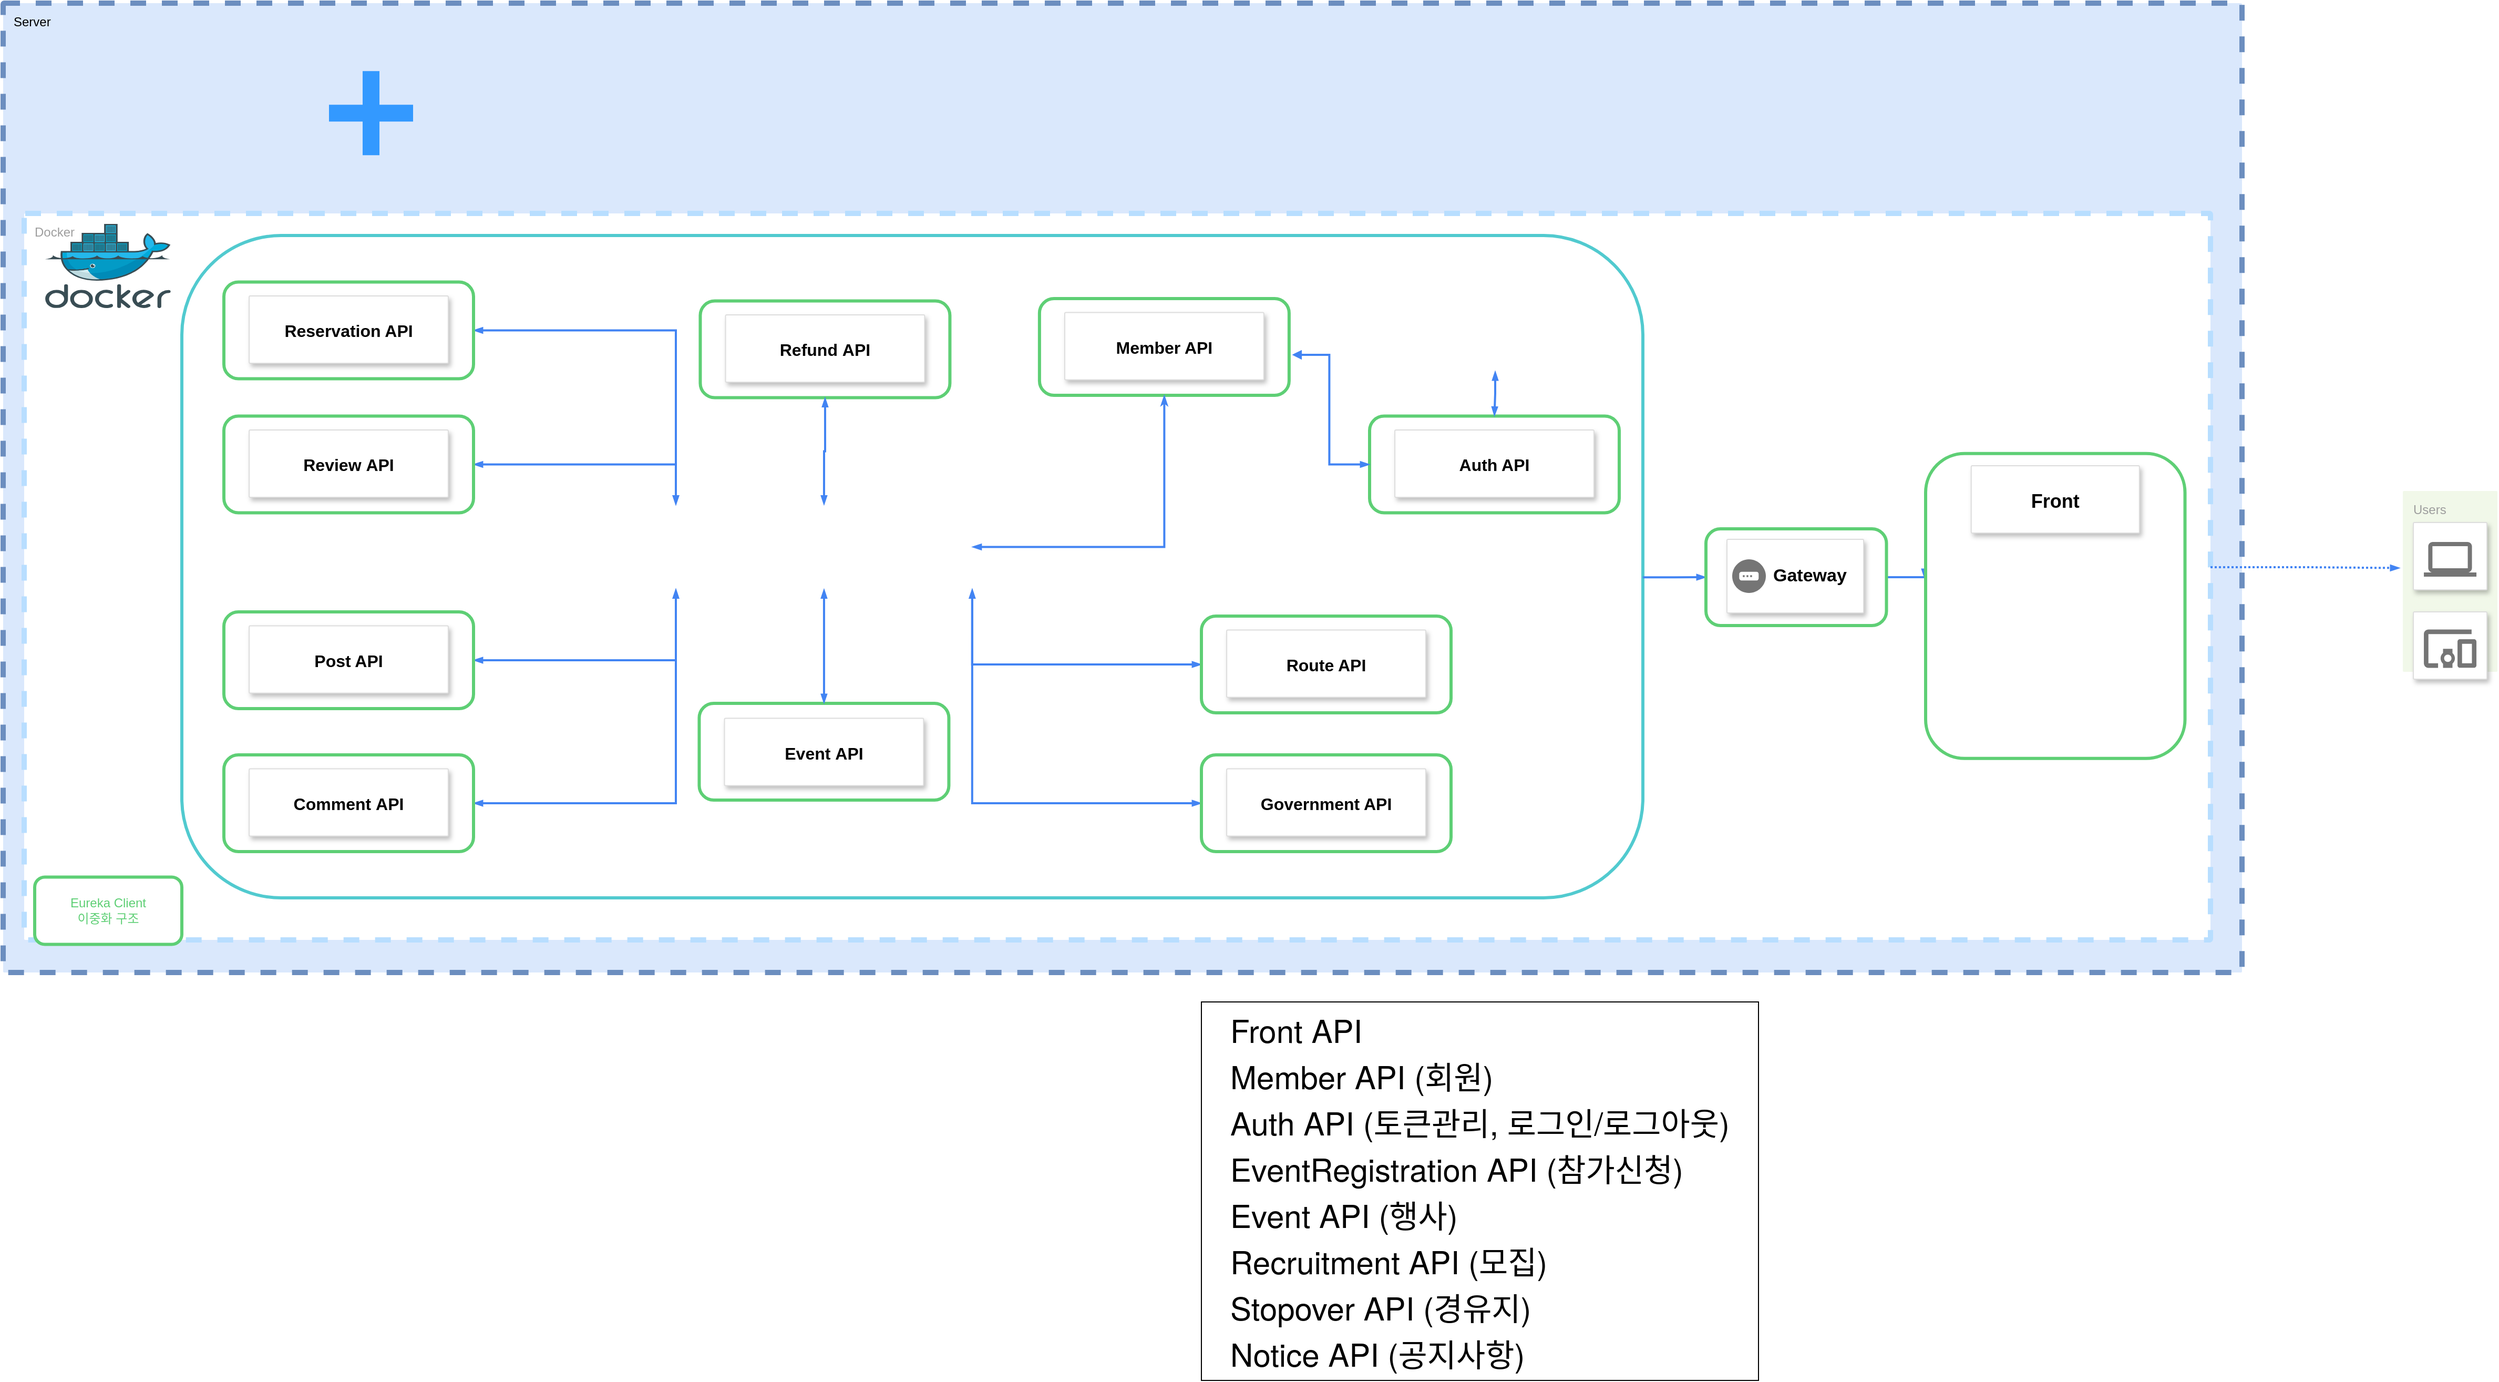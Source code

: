 <mxfile version="28.0.9">
  <diagram id="nVM_BpQTg8m4svtKiqBn" name="페이지-1">
    <mxGraphModel dx="1871" dy="1086" grid="1" gridSize="10" guides="1" tooltips="1" connect="1" arrows="1" fold="1" page="1" pageScale="1" pageWidth="827" pageHeight="1169" math="0" shadow="0">
      <root>
        <mxCell id="0" />
        <mxCell id="1" parent="0" />
        <mxCell id="FzRYmF3HzqH8AZuYZzv0-2" value="Server&lt;br&gt;&lt;div&gt;&lt;br&gt;&lt;/div&gt;" style="sketch=0;points=[[0,0,0],[0.25,0,0],[0.5,0,0],[0.75,0,0],[1,0,0],[1,0.25,0],[1,0.5,0],[1,0.75,0],[1,1,0],[0.75,1,0],[0.5,1,0],[0.25,1,0],[0,1,0],[0,0.75,0],[0,0.5,0],[0,0.25,0]];rounded=1;absoluteArcSize=1;arcSize=2;html=1;strokeColor=#6c8ebf;shadow=0;dashed=1;fontSize=12;align=left;verticalAlign=top;spacing=10;spacingTop=-4;whiteSpace=wrap;fillColor=#dae8fc;strokeWidth=5;" parent="1" vertex="1">
          <mxGeometry x="550" y="340" width="2130" height="922" as="geometry" />
        </mxCell>
        <mxCell id="FzRYmF3HzqH8AZuYZzv0-3" value="Docker&lt;div&gt;&lt;br&gt;&lt;/div&gt;" style="sketch=0;points=[[0,0,0],[0.25,0,0],[0.5,0,0],[0.75,0,0],[1,0,0],[1,0.25,0],[1,0.5,0],[1,0.75,0],[1,1,0],[0.75,1,0],[0.5,1,0],[0.25,1,0],[0,1,0],[0,0.75,0],[0,0.5,0],[0,0.25,0]];rounded=1;absoluteArcSize=1;arcSize=2;html=1;strokeColor=light-dark(#B8DEFF,#EDEDED);gradientColor=none;shadow=0;dashed=1;fontSize=12;fontColor=#9E9E9E;align=left;verticalAlign=top;spacing=10;spacingTop=-4;whiteSpace=wrap;fillColor=default;strokeWidth=5;" parent="1" vertex="1">
          <mxGeometry x="570" y="540" width="2080" height="691" as="geometry" />
        </mxCell>
        <mxCell id="FzRYmF3HzqH8AZuYZzv0-5" style="edgeStyle=orthogonalEdgeStyle;shape=connector;rounded=0;orthogonalLoop=1;jettySize=auto;html=1;dashed=0;strokeColor=#4284F3;strokeWidth=2;align=center;verticalAlign=middle;fontFamily=Helvetica;fontSize=12;fontColor=default;labelBackgroundColor=default;startSize=4;endArrow=blockThin;endFill=1;endSize=4;exitX=1;exitY=0.5;exitDx=0;exitDy=0;" parent="1" source="FzRYmF3HzqH8AZuYZzv0-162" edge="1">
          <mxGeometry relative="1" as="geometry">
            <mxPoint x="2378" y="887" as="targetPoint" />
            <mxPoint x="2315" y="887.043" as="sourcePoint" />
          </mxGeometry>
        </mxCell>
        <mxCell id="FzRYmF3HzqH8AZuYZzv0-9" value="" style="image;sketch=0;aspect=fixed;html=1;points=[];align=center;fontSize=12;image=img/lib/mscae/Docker.svg;" parent="1" vertex="1">
          <mxGeometry x="590" y="550" width="119.4" height="80" as="geometry" />
        </mxCell>
        <mxCell id="FzRYmF3HzqH8AZuYZzv0-17" value="" style="group" parent="1" vertex="1" connectable="0">
          <mxGeometry x="1535.94" y="621" width="574.06" height="570" as="geometry" />
        </mxCell>
        <mxCell id="FzRYmF3HzqH8AZuYZzv0-18" value="" style="group" parent="FzRYmF3HzqH8AZuYZzv0-17" connectable="0" vertex="1">
          <mxGeometry width="574.06" height="570" as="geometry" />
        </mxCell>
        <mxCell id="FzRYmF3HzqH8AZuYZzv0-19" value="" style="rounded=1;whiteSpace=wrap;html=1;strokeColor=#5ECF75;strokeWidth=3;fontColor=#5ECF75;" parent="FzRYmF3HzqH8AZuYZzv0-18" vertex="1">
          <mxGeometry width="237.5" height="92" as="geometry" />
        </mxCell>
        <mxCell id="FzRYmF3HzqH8AZuYZzv0-20" value="Member API" style="strokeColor=#dddddd;shadow=1;strokeWidth=1;rounded=1;absoluteArcSize=1;arcSize=2;fontSize=16;fontStyle=1" parent="FzRYmF3HzqH8AZuYZzv0-18" vertex="1">
          <mxGeometry x="24.06" y="13.25" width="189.38" height="64" as="geometry" />
        </mxCell>
        <mxCell id="FzRYmF3HzqH8AZuYZzv0-146" value="" style="rounded=1;whiteSpace=wrap;html=1;strokeColor=#51CACF;strokeWidth=3;fontColor=#5ECF75;fillColor=none;" parent="FzRYmF3HzqH8AZuYZzv0-18" vertex="1">
          <mxGeometry x="-815.94" y="-60" width="1390" height="630" as="geometry" />
        </mxCell>
        <mxCell id="FzRYmF3HzqH8AZuYZzv0-37" value="" style="group" parent="1" vertex="1" connectable="0">
          <mxGeometry x="2833.03" y="804" width="90" height="172" as="geometry" />
        </mxCell>
        <mxCell id="FzRYmF3HzqH8AZuYZzv0-38" value="Users" style="rounded=1;absoluteArcSize=1;arcSize=2;html=1;strokeColor=none;gradientColor=none;shadow=0;dashed=0;strokeColor=none;fontSize=12;fontColor=#9E9E9E;align=left;verticalAlign=top;spacing=10;spacingTop=-4;fillColor=#F1F8E9;" parent="FzRYmF3HzqH8AZuYZzv0-37" vertex="1">
          <mxGeometry width="90" height="172" as="geometry" />
        </mxCell>
        <mxCell id="FzRYmF3HzqH8AZuYZzv0-39" value="" style="strokeColor=#dddddd;fillColor=#ffffff;shadow=1;strokeWidth=1;rounded=1;absoluteArcSize=1;arcSize=2;labelPosition=center;verticalLabelPosition=middle;align=center;verticalAlign=bottom;spacingLeft=0;fontColor=#999999;fontSize=12;whiteSpace=wrap;spacingBottom=2;html=1;" parent="FzRYmF3HzqH8AZuYZzv0-37" vertex="1">
          <mxGeometry x="10" y="30" width="70" height="64" as="geometry" />
        </mxCell>
        <mxCell id="FzRYmF3HzqH8AZuYZzv0-40" value="" style="dashed=0;connectable=0;html=1;fillColor=#757575;strokeColor=none;shape=mxgraph.gcp2.laptop;part=1;" parent="FzRYmF3HzqH8AZuYZzv0-39" vertex="1">
          <mxGeometry x="0.5" width="50" height="33" relative="1" as="geometry">
            <mxPoint x="-25" y="18.5" as="offset" />
          </mxGeometry>
        </mxCell>
        <mxCell id="FzRYmF3HzqH8AZuYZzv0-41" value="" style="strokeColor=#dddddd;fillColor=#ffffff;shadow=1;strokeWidth=1;rounded=1;absoluteArcSize=1;arcSize=2;labelPosition=center;verticalLabelPosition=middle;align=center;verticalAlign=bottom;spacingLeft=0;fontColor=#999999;fontSize=12;whiteSpace=wrap;spacingBottom=2;html=1;" parent="FzRYmF3HzqH8AZuYZzv0-37" vertex="1">
          <mxGeometry x="10" y="115" width="70" height="64" as="geometry" />
        </mxCell>
        <mxCell id="FzRYmF3HzqH8AZuYZzv0-42" value="" style="dashed=0;connectable=0;html=1;fillColor=#757575;strokeColor=none;shape=mxgraph.gcp2.mobile_devices;part=1;" parent="FzRYmF3HzqH8AZuYZzv0-41" vertex="1">
          <mxGeometry x="0.5" width="50" height="36.5" relative="1" as="geometry">
            <mxPoint x="-25" y="16.75" as="offset" />
          </mxGeometry>
        </mxCell>
        <mxCell id="FzRYmF3HzqH8AZuYZzv0-44" style="edgeStyle=orthogonalEdgeStyle;shape=connector;rounded=0;orthogonalLoop=1;jettySize=auto;html=1;entryX=-0.034;entryY=0.426;entryDx=0;entryDy=0;entryPerimeter=0;dashed=1;strokeColor=#4284F3;strokeWidth=2;align=center;verticalAlign=middle;fontFamily=Helvetica;fontSize=12;fontColor=default;labelBackgroundColor=default;startSize=4;endArrow=blockThin;endFill=1;endSize=4;dashPattern=1 1;exitX=1;exitY=0.487;exitDx=0;exitDy=0;exitPerimeter=0;" parent="1" source="FzRYmF3HzqH8AZuYZzv0-3" target="FzRYmF3HzqH8AZuYZzv0-38" edge="1">
          <mxGeometry relative="1" as="geometry">
            <mxPoint x="2522" y="885" as="sourcePoint" />
          </mxGeometry>
        </mxCell>
        <mxCell id="FzRYmF3HzqH8AZuYZzv0-58" value="" style="group" parent="1" vertex="1" connectable="0">
          <mxGeometry x="580" y="1171.25" width="2320" height="478.75" as="geometry" />
        </mxCell>
        <mxCell id="FzRYmF3HzqH8AZuYZzv0-59" value="Eureka Client&lt;div&gt;이중화 구조&lt;/div&gt;" style="rounded=1;whiteSpace=wrap;html=1;strokeColor=#5ECF75;strokeWidth=3;fontColor=#5ECF75;" parent="FzRYmF3HzqH8AZuYZzv0-58" vertex="1">
          <mxGeometry width="140" height="64" as="geometry" />
        </mxCell>
        <mxCell id="4CRkzXi-lU_g7i5bI1W7-1" value="&lt;p style=&quot;margin: 0px; font-variant-numeric: normal; font-variant-east-asian: normal; font-variant-alternates: normal; font-size-adjust: none; font-kerning: auto; font-optical-sizing: auto; font-feature-settings: normal; font-variation-settings: normal; font-variant-position: normal; font-variant-emoji: normal; font-stretch: normal; line-height: normal; font-family: &amp;quot;Helvetica Neue&amp;quot;; text-align: start;&quot; class=&quot;p1&quot;&gt;&lt;font style=&quot;font-size: 30px;&quot;&gt;Front API&lt;/font&gt;&lt;/p&gt;&lt;p style=&quot;margin: 0px; font-variant-numeric: normal; font-variant-east-asian: normal; font-variant-alternates: normal; font-size-adjust: none; font-kerning: auto; font-optical-sizing: auto; font-feature-settings: normal; font-variation-settings: normal; font-variant-position: normal; font-variant-emoji: normal; font-stretch: normal; line-height: normal; font-family: &amp;quot;Helvetica Neue&amp;quot;; text-align: start;&quot; class=&quot;p2&quot;&gt;&lt;font style=&quot;font-size: 30px;&quot;&gt;Member API (회원)&lt;/font&gt;&lt;/p&gt;&lt;p style=&quot;margin: 0px; font-variant-numeric: normal; font-variant-east-asian: normal; font-variant-alternates: normal; font-size-adjust: none; font-kerning: auto; font-optical-sizing: auto; font-feature-settings: normal; font-variation-settings: normal; font-variant-position: normal; font-variant-emoji: normal; font-stretch: normal; line-height: normal; font-family: &amp;quot;Helvetica Neue&amp;quot;; text-align: start;&quot; class=&quot;p2&quot;&gt;&lt;font style=&quot;font-size: 30px;&quot;&gt;Auth API (토큰관리, 로그인/로그아웃)&lt;/font&gt;&lt;/p&gt;&lt;p style=&quot;margin: 0px; font-variant-numeric: normal; font-variant-east-asian: normal; font-variant-alternates: normal; font-size-adjust: none; font-kerning: auto; font-optical-sizing: auto; font-feature-settings: normal; font-variation-settings: normal; font-variant-position: normal; font-variant-emoji: normal; font-stretch: normal; line-height: normal; font-family: &amp;quot;Helvetica Neue&amp;quot;; text-align: start;&quot; class=&quot;p2&quot;&gt;&lt;font style=&quot;font-size: 30px;&quot;&gt;EventRegistration API (참가신청)&lt;/font&gt;&lt;/p&gt;&lt;p style=&quot;margin: 0px; font-variant-numeric: normal; font-variant-east-asian: normal; font-variant-alternates: normal; font-size-adjust: none; font-kerning: auto; font-optical-sizing: auto; font-feature-settings: normal; font-variation-settings: normal; font-variant-position: normal; font-variant-emoji: normal; font-stretch: normal; line-height: normal; font-family: &amp;quot;Helvetica Neue&amp;quot;; text-align: start;&quot; class=&quot;p2&quot;&gt;&lt;font style=&quot;font-size: 30px;&quot;&gt;Event API (행사)&lt;/font&gt;&lt;/p&gt;&lt;p style=&quot;margin: 0px; font-variant-numeric: normal; font-variant-east-asian: normal; font-variant-alternates: normal; font-size-adjust: none; font-kerning: auto; font-optical-sizing: auto; font-feature-settings: normal; font-variation-settings: normal; font-variant-position: normal; font-variant-emoji: normal; font-stretch: normal; line-height: normal; font-family: &amp;quot;Helvetica Neue&amp;quot;; text-align: start;&quot; class=&quot;p2&quot;&gt;&lt;font style=&quot;font-size: 30px;&quot;&gt;Recruitment API (모집)&lt;/font&gt;&lt;/p&gt;&lt;p style=&quot;margin: 0px; font-variant-numeric: normal; font-variant-east-asian: normal; font-variant-alternates: normal; font-size-adjust: none; font-kerning: auto; font-optical-sizing: auto; font-feature-settings: normal; font-variation-settings: normal; font-variant-position: normal; font-variant-emoji: normal; font-stretch: normal; line-height: normal; font-family: &amp;quot;Helvetica Neue&amp;quot;; text-align: start;&quot; class=&quot;p2&quot;&gt;&lt;font style=&quot;font-size: 30px;&quot;&gt;Stopover API (경유지)&lt;/font&gt;&lt;/p&gt;&lt;p style=&quot;margin: 0px; font-variant-numeric: normal; font-variant-east-asian: normal; font-variant-alternates: normal; font-size-adjust: none; font-kerning: auto; font-optical-sizing: auto; font-feature-settings: normal; font-variation-settings: normal; font-variant-position: normal; font-variant-emoji: normal; font-stretch: normal; line-height: normal; font-family: &amp;quot;Helvetica Neue&amp;quot;; text-align: start;&quot; class=&quot;p2&quot;&gt;&lt;font style=&quot;font-size: 30px;&quot;&gt;Notice API (공지사항)&lt;/font&gt;&lt;/p&gt;" style="rounded=0;whiteSpace=wrap;html=1;" vertex="1" parent="FzRYmF3HzqH8AZuYZzv0-58">
          <mxGeometry x="1110" y="118.75" width="530" height="360" as="geometry" />
        </mxCell>
        <mxCell id="FzRYmF3HzqH8AZuYZzv0-63" value="" style="rounded=1;whiteSpace=wrap;html=1;strokeColor=#5ECF75;strokeWidth=3;fontColor=#5ECF75;rotation=90;" parent="1" vertex="1">
          <mxGeometry x="2357.35" y="790.02" width="290.06" height="246.75" as="geometry" />
        </mxCell>
        <mxCell id="FzRYmF3HzqH8AZuYZzv0-137" style="edgeStyle=orthogonalEdgeStyle;shape=connector;rounded=0;orthogonalLoop=1;jettySize=auto;html=1;exitX=1;exitY=1;exitDx=0;exitDy=0;entryX=0;entryY=0.5;entryDx=0;entryDy=0;dashed=0;strokeColor=#4284F3;strokeWidth=2;align=center;verticalAlign=middle;fontFamily=Helvetica;fontSize=12;fontColor=default;labelBackgroundColor=default;startSize=4;endArrow=blockThin;endFill=1;endSize=4;startArrow=blockThin;startFill=1;" parent="1" source="FzRYmF3HzqH8AZuYZzv0-87" target="FzRYmF3HzqH8AZuYZzv0-100" edge="1">
          <mxGeometry relative="1" as="geometry" />
        </mxCell>
        <mxCell id="FzRYmF3HzqH8AZuYZzv0-138" style="edgeStyle=orthogonalEdgeStyle;shape=connector;rounded=0;orthogonalLoop=1;jettySize=auto;html=1;entryX=0;entryY=0.5;entryDx=0;entryDy=0;dashed=0;strokeColor=#4284F3;strokeWidth=2;align=center;verticalAlign=middle;fontFamily=Helvetica;fontSize=12;fontColor=default;labelBackgroundColor=default;startSize=4;endArrow=blockThin;endFill=1;endSize=4;exitX=1;exitY=1;exitDx=0;exitDy=0;startArrow=blockThin;startFill=1;" parent="1" source="FzRYmF3HzqH8AZuYZzv0-87" target="FzRYmF3HzqH8AZuYZzv0-96" edge="1">
          <mxGeometry relative="1" as="geometry" />
        </mxCell>
        <mxCell id="FzRYmF3HzqH8AZuYZzv0-139" style="edgeStyle=orthogonalEdgeStyle;shape=connector;rounded=0;orthogonalLoop=1;jettySize=auto;html=1;exitX=0;exitY=1;exitDx=0;exitDy=0;entryX=1;entryY=0.5;entryDx=0;entryDy=0;dashed=0;strokeColor=#4284F3;strokeWidth=2;align=center;verticalAlign=middle;fontFamily=Helvetica;fontSize=12;fontColor=default;labelBackgroundColor=default;startSize=4;endArrow=blockThin;endFill=1;endSize=4;startArrow=blockThin;startFill=1;" parent="1" source="FzRYmF3HzqH8AZuYZzv0-87" target="FzRYmF3HzqH8AZuYZzv0-116" edge="1">
          <mxGeometry relative="1" as="geometry" />
        </mxCell>
        <mxCell id="FzRYmF3HzqH8AZuYZzv0-140" style="edgeStyle=orthogonalEdgeStyle;shape=connector;rounded=0;orthogonalLoop=1;jettySize=auto;html=1;exitX=0;exitY=1;exitDx=0;exitDy=0;entryX=1;entryY=0.5;entryDx=0;entryDy=0;dashed=0;strokeColor=#4284F3;strokeWidth=2;align=center;verticalAlign=middle;fontFamily=Helvetica;fontSize=12;fontColor=default;labelBackgroundColor=default;startSize=4;endArrow=blockThin;endFill=1;endSize=4;startArrow=blockThin;startFill=1;" parent="1" source="FzRYmF3HzqH8AZuYZzv0-87" target="FzRYmF3HzqH8AZuYZzv0-120" edge="1">
          <mxGeometry relative="1" as="geometry" />
        </mxCell>
        <mxCell id="FzRYmF3HzqH8AZuYZzv0-142" style="edgeStyle=orthogonalEdgeStyle;shape=connector;rounded=0;orthogonalLoop=1;jettySize=auto;html=1;exitX=0;exitY=0;exitDx=0;exitDy=0;entryX=1;entryY=0.5;entryDx=0;entryDy=0;dashed=0;strokeColor=#4284F3;strokeWidth=2;align=center;verticalAlign=middle;fontFamily=Helvetica;fontSize=12;fontColor=default;labelBackgroundColor=default;startSize=4;endArrow=blockThin;endFill=1;endSize=4;startArrow=blockThin;startFill=1;" parent="1" source="FzRYmF3HzqH8AZuYZzv0-87" target="FzRYmF3HzqH8AZuYZzv0-108" edge="1">
          <mxGeometry relative="1" as="geometry" />
        </mxCell>
        <mxCell id="FzRYmF3HzqH8AZuYZzv0-143" style="edgeStyle=orthogonalEdgeStyle;shape=connector;rounded=0;orthogonalLoop=1;jettySize=auto;html=1;exitX=0;exitY=0;exitDx=0;exitDy=0;entryX=1;entryY=0.5;entryDx=0;entryDy=0;dashed=0;strokeColor=#4284F3;strokeWidth=2;align=center;verticalAlign=middle;fontFamily=Helvetica;fontSize=12;fontColor=default;labelBackgroundColor=default;startSize=4;endArrow=blockThin;endFill=1;endSize=4;startArrow=blockThin;startFill=1;" parent="1" source="FzRYmF3HzqH8AZuYZzv0-87" target="FzRYmF3HzqH8AZuYZzv0-104" edge="1">
          <mxGeometry relative="1" as="geometry" />
        </mxCell>
        <mxCell id="FzRYmF3HzqH8AZuYZzv0-87" value="" style="shape=image;verticalLabelPosition=bottom;labelBackgroundColor=default;verticalAlign=top;aspect=fixed;imageAspect=0;image=https://upload.wikimedia.org/wikipedia/commons/thumb/c/ca/MariaDB_colour_logo.svg/800px-MariaDB_colour_logo.svg.png;" parent="1" vertex="1">
          <mxGeometry x="1190" y="817.25" width="281.94" height="80" as="geometry" />
        </mxCell>
        <mxCell id="FzRYmF3HzqH8AZuYZzv0-88" value="" style="group" parent="1" vertex="1" connectable="0">
          <mxGeometry x="1212.22" y="1007" width="237.5" height="92" as="geometry" />
        </mxCell>
        <mxCell id="FzRYmF3HzqH8AZuYZzv0-89" value="" style="group" parent="FzRYmF3HzqH8AZuYZzv0-88" connectable="0" vertex="1">
          <mxGeometry width="237.5" height="92" as="geometry" />
        </mxCell>
        <mxCell id="FzRYmF3HzqH8AZuYZzv0-90" value="" style="rounded=1;whiteSpace=wrap;html=1;strokeColor=#5ECF75;strokeWidth=3;fontColor=#5ECF75;" parent="FzRYmF3HzqH8AZuYZzv0-89" vertex="1">
          <mxGeometry y="-1" width="237.5" height="92" as="geometry" />
        </mxCell>
        <mxCell id="FzRYmF3HzqH8AZuYZzv0-91" value="Event API" style="strokeColor=#dddddd;shadow=1;strokeWidth=1;rounded=1;absoluteArcSize=1;arcSize=2;fontSize=16;fontStyle=1" parent="FzRYmF3HzqH8AZuYZzv0-89" vertex="1">
          <mxGeometry x="24.06" y="13.25" width="189.38" height="64" as="geometry" />
        </mxCell>
        <mxCell id="FzRYmF3HzqH8AZuYZzv0-102" value="" style="group" parent="1" vertex="1" connectable="0">
          <mxGeometry x="760" y="732.75" width="237.5" height="92" as="geometry" />
        </mxCell>
        <mxCell id="FzRYmF3HzqH8AZuYZzv0-103" value="" style="group" parent="FzRYmF3HzqH8AZuYZzv0-102" connectable="0" vertex="1">
          <mxGeometry width="237.5" height="92" as="geometry" />
        </mxCell>
        <mxCell id="FzRYmF3HzqH8AZuYZzv0-104" value="" style="rounded=1;whiteSpace=wrap;html=1;strokeColor=#5ECF75;strokeWidth=3;fontColor=#5ECF75;" parent="FzRYmF3HzqH8AZuYZzv0-103" vertex="1">
          <mxGeometry width="237.5" height="92" as="geometry" />
        </mxCell>
        <mxCell id="FzRYmF3HzqH8AZuYZzv0-105" value="Review API" style="strokeColor=#dddddd;shadow=1;strokeWidth=1;rounded=1;absoluteArcSize=1;arcSize=2;fontSize=16;fontStyle=1" parent="FzRYmF3HzqH8AZuYZzv0-103" vertex="1">
          <mxGeometry x="24.06" y="13.25" width="189.38" height="64" as="geometry" />
        </mxCell>
        <mxCell id="FzRYmF3HzqH8AZuYZzv0-106" value="" style="group" parent="1" vertex="1" connectable="0">
          <mxGeometry x="760" y="605.25" width="1370" height="580" as="geometry" />
        </mxCell>
        <mxCell id="FzRYmF3HzqH8AZuYZzv0-107" value="" style="group" parent="FzRYmF3HzqH8AZuYZzv0-106" connectable="0" vertex="1">
          <mxGeometry width="1370" height="580" as="geometry" />
        </mxCell>
        <mxCell id="FzRYmF3HzqH8AZuYZzv0-108" value="" style="rounded=1;whiteSpace=wrap;html=1;strokeColor=#5ECF75;strokeWidth=3;fontColor=#5ECF75;" parent="FzRYmF3HzqH8AZuYZzv0-107" vertex="1">
          <mxGeometry width="237.5" height="92" as="geometry" />
        </mxCell>
        <mxCell id="FzRYmF3HzqH8AZuYZzv0-109" value="Reservation API" style="strokeColor=#dddddd;shadow=1;strokeWidth=1;rounded=1;absoluteArcSize=1;arcSize=2;fontSize=16;fontStyle=1" parent="FzRYmF3HzqH8AZuYZzv0-107" vertex="1">
          <mxGeometry x="24.06" y="13.25" width="189.38" height="64" as="geometry" />
        </mxCell>
        <mxCell id="FzRYmF3HzqH8AZuYZzv0-110" value="" style="group" parent="1" vertex="1" connectable="0">
          <mxGeometry x="1213.22" y="623.25" width="237.5" height="92" as="geometry" />
        </mxCell>
        <mxCell id="FzRYmF3HzqH8AZuYZzv0-111" value="" style="group" parent="FzRYmF3HzqH8AZuYZzv0-110" connectable="0" vertex="1">
          <mxGeometry width="237.5" height="92" as="geometry" />
        </mxCell>
        <mxCell id="FzRYmF3HzqH8AZuYZzv0-112" value="" style="rounded=1;whiteSpace=wrap;html=1;strokeColor=#5ECF75;strokeWidth=3;fontColor=#5ECF75;" parent="FzRYmF3HzqH8AZuYZzv0-111" vertex="1">
          <mxGeometry width="237.5" height="92" as="geometry" />
        </mxCell>
        <mxCell id="FzRYmF3HzqH8AZuYZzv0-113" value="Refund API" style="strokeColor=#dddddd;shadow=1;strokeWidth=1;rounded=1;absoluteArcSize=1;arcSize=2;fontSize=16;fontStyle=1" parent="FzRYmF3HzqH8AZuYZzv0-111" vertex="1">
          <mxGeometry x="24.06" y="13.25" width="189.38" height="64" as="geometry" />
        </mxCell>
        <mxCell id="FzRYmF3HzqH8AZuYZzv0-114" value="" style="group" parent="1" vertex="1" connectable="0">
          <mxGeometry x="760" y="919" width="237.5" height="92" as="geometry" />
        </mxCell>
        <mxCell id="FzRYmF3HzqH8AZuYZzv0-115" value="" style="group" parent="FzRYmF3HzqH8AZuYZzv0-114" connectable="0" vertex="1">
          <mxGeometry width="237.5" height="92" as="geometry" />
        </mxCell>
        <mxCell id="FzRYmF3HzqH8AZuYZzv0-116" value="" style="rounded=1;whiteSpace=wrap;html=1;strokeColor=#5ECF75;strokeWidth=3;fontColor=#5ECF75;" parent="FzRYmF3HzqH8AZuYZzv0-115" vertex="1">
          <mxGeometry width="237.5" height="92" as="geometry" />
        </mxCell>
        <mxCell id="FzRYmF3HzqH8AZuYZzv0-117" value="Post API" style="strokeColor=#dddddd;shadow=1;strokeWidth=1;rounded=1;absoluteArcSize=1;arcSize=2;fontSize=16;fontStyle=1" parent="FzRYmF3HzqH8AZuYZzv0-115" vertex="1">
          <mxGeometry x="24.06" y="13.25" width="189.38" height="64" as="geometry" />
        </mxCell>
        <mxCell id="FzRYmF3HzqH8AZuYZzv0-123" value="" style="group" parent="1" vertex="1" connectable="0">
          <mxGeometry x="1850" y="732.75" width="860" height="327.25" as="geometry" />
        </mxCell>
        <mxCell id="FzRYmF3HzqH8AZuYZzv0-124" value="" style="group" parent="FzRYmF3HzqH8AZuYZzv0-123" connectable="0" vertex="1">
          <mxGeometry width="860" height="327.25" as="geometry" />
        </mxCell>
        <mxCell id="FzRYmF3HzqH8AZuYZzv0-125" value="" style="rounded=1;whiteSpace=wrap;html=1;strokeColor=#5ECF75;strokeWidth=3;fontColor=#5ECF75;" parent="FzRYmF3HzqH8AZuYZzv0-124" vertex="1">
          <mxGeometry width="237.5" height="92" as="geometry" />
        </mxCell>
        <mxCell id="FzRYmF3HzqH8AZuYZzv0-126" value="Auth API" style="strokeColor=#dddddd;shadow=1;strokeWidth=1;rounded=1;absoluteArcSize=1;arcSize=2;fontSize=16;fontStyle=1" parent="FzRYmF3HzqH8AZuYZzv0-124" vertex="1">
          <mxGeometry x="24.06" y="13.25" width="189.38" height="64" as="geometry" />
        </mxCell>
        <mxCell id="FzRYmF3HzqH8AZuYZzv0-153" value="" style="shape=image;verticalLabelPosition=bottom;labelBackgroundColor=default;verticalAlign=top;aspect=fixed;imageAspect=0;image=https://blog.kakaocdn.net/dn/ovNIJ/btqzv6TExs5/edFS4MQL6xCe6lxPpy006K/img.png;" parent="FzRYmF3HzqH8AZuYZzv0-124" vertex="1">
          <mxGeometry x="530" y="127.25" width="247.21" height="87.25" as="geometry" />
        </mxCell>
        <mxCell id="FzRYmF3HzqH8AZuYZzv0-154" value="" style="shape=image;verticalLabelPosition=bottom;labelBackgroundColor=default;verticalAlign=top;aspect=fixed;imageAspect=0;image=https://img.icons8.com/fluent/512/javascript.png;" parent="FzRYmF3HzqH8AZuYZzv0-124" vertex="1">
          <mxGeometry x="598" y="211.52" width="115.73" height="115.73" as="geometry" />
        </mxCell>
        <mxCell id="FzRYmF3HzqH8AZuYZzv0-6" value="" style="strokeColor=#dddddd;shadow=1;strokeWidth=1;rounded=1;absoluteArcSize=1;arcSize=2;" parent="FzRYmF3HzqH8AZuYZzv0-124" vertex="1">
          <mxGeometry x="340" y="117.25" width="130" height="70" as="geometry" />
        </mxCell>
        <mxCell id="FzRYmF3HzqH8AZuYZzv0-7" value="&lt;font style=&quot;font-size: 17px;&quot;&gt;&lt;b style=&quot;&quot;&gt;Gateway&lt;/b&gt;&lt;/font&gt;" style="sketch=0;dashed=0;connectable=0;html=1;fillColor=#757575;strokeColor=none;shape=mxgraph.gcp2.gateway;part=1;labelPosition=right;verticalLabelPosition=middle;align=left;verticalAlign=middle;spacingLeft=5;fontSize=12;" parent="FzRYmF3HzqH8AZuYZzv0-6" vertex="1">
          <mxGeometry y="0.5" width="32" height="32" relative="1" as="geometry">
            <mxPoint x="5" y="-16" as="offset" />
          </mxGeometry>
        </mxCell>
        <mxCell id="FzRYmF3HzqH8AZuYZzv0-133" style="edgeStyle=orthogonalEdgeStyle;shape=connector;rounded=0;orthogonalLoop=1;jettySize=auto;html=1;entryX=0.5;entryY=0;entryDx=0;entryDy=0;dashed=0;strokeColor=#4284F3;strokeWidth=2;align=center;verticalAlign=middle;fontFamily=Helvetica;fontSize=12;fontColor=default;labelBackgroundColor=default;startSize=4;endArrow=blockThin;endFill=1;endSize=4;startArrow=blockThin;startFill=1;" parent="1" source="FzRYmF3HzqH8AZuYZzv0-127" target="FzRYmF3HzqH8AZuYZzv0-125" edge="1">
          <mxGeometry relative="1" as="geometry" />
        </mxCell>
        <mxCell id="FzRYmF3HzqH8AZuYZzv0-127" value="" style="shape=image;verticalLabelPosition=bottom;labelBackgroundColor=default;verticalAlign=top;aspect=fixed;imageAspect=0;image=https://velog.velcdn.com/images/yuureru/post/90698ea7-be7c-45ab-a61c-acc75fdc1b5d/image.png;" parent="1" vertex="1">
          <mxGeometry x="1872" y="560" width="195" height="130" as="geometry" />
        </mxCell>
        <mxCell id="FzRYmF3HzqH8AZuYZzv0-94" value="" style="group" parent="1" vertex="1" connectable="0">
          <mxGeometry x="1690" y="1055" width="237.5" height="92" as="geometry" />
        </mxCell>
        <mxCell id="FzRYmF3HzqH8AZuYZzv0-95" value="" style="group" parent="FzRYmF3HzqH8AZuYZzv0-94" connectable="0" vertex="1">
          <mxGeometry width="237.5" height="92" as="geometry" />
        </mxCell>
        <mxCell id="FzRYmF3HzqH8AZuYZzv0-96" value="" style="rounded=1;whiteSpace=wrap;html=1;strokeColor=#5ECF75;strokeWidth=3;fontColor=#5ECF75;" parent="FzRYmF3HzqH8AZuYZzv0-95" vertex="1">
          <mxGeometry width="237.5" height="92" as="geometry" />
        </mxCell>
        <mxCell id="FzRYmF3HzqH8AZuYZzv0-97" value="Government API" style="strokeColor=#dddddd;shadow=1;strokeWidth=1;rounded=1;absoluteArcSize=1;arcSize=2;fontSize=16;fontStyle=1" parent="FzRYmF3HzqH8AZuYZzv0-95" vertex="1">
          <mxGeometry x="24.06" y="13.25" width="189.38" height="64" as="geometry" />
        </mxCell>
        <mxCell id="FzRYmF3HzqH8AZuYZzv0-99" value="" style="group" parent="1" connectable="0" vertex="1">
          <mxGeometry x="1690" y="923" width="237.5" height="92" as="geometry" />
        </mxCell>
        <mxCell id="FzRYmF3HzqH8AZuYZzv0-100" value="" style="rounded=1;whiteSpace=wrap;html=1;strokeColor=#5ECF75;strokeWidth=3;fontColor=#5ECF75;" parent="FzRYmF3HzqH8AZuYZzv0-99" vertex="1">
          <mxGeometry width="237.5" height="92" as="geometry" />
        </mxCell>
        <mxCell id="FzRYmF3HzqH8AZuYZzv0-101" value="Route API" style="strokeColor=#dddddd;shadow=1;strokeWidth=1;rounded=1;absoluteArcSize=1;arcSize=2;fontSize=16;fontStyle=1" parent="FzRYmF3HzqH8AZuYZzv0-99" vertex="1">
          <mxGeometry x="24.06" y="13.25" width="189.38" height="64" as="geometry" />
        </mxCell>
        <mxCell id="FzRYmF3HzqH8AZuYZzv0-134" style="edgeStyle=orthogonalEdgeStyle;shape=connector;rounded=0;orthogonalLoop=1;jettySize=auto;html=1;entryX=0;entryY=0.5;entryDx=0;entryDy=0;dashed=0;strokeColor=#4284F3;strokeWidth=2;align=center;verticalAlign=middle;fontFamily=Helvetica;fontSize=12;fontColor=default;labelBackgroundColor=default;startSize=4;endArrow=blockThin;endFill=1;endSize=4;exitX=1.012;exitY=0.581;exitDx=0;exitDy=0;exitPerimeter=0;startArrow=block;startFill=1;" parent="1" source="FzRYmF3HzqH8AZuYZzv0-19" target="FzRYmF3HzqH8AZuYZzv0-125" edge="1">
          <mxGeometry relative="1" as="geometry" />
        </mxCell>
        <mxCell id="FzRYmF3HzqH8AZuYZzv0-135" style="edgeStyle=orthogonalEdgeStyle;shape=connector;rounded=0;orthogonalLoop=1;jettySize=auto;html=1;entryX=1;entryY=0.5;entryDx=0;entryDy=0;dashed=0;strokeColor=#4284F3;strokeWidth=2;align=center;verticalAlign=middle;fontFamily=Helvetica;fontSize=12;fontColor=default;labelBackgroundColor=default;startSize=4;endArrow=blockThin;endFill=1;endSize=4;exitX=0.5;exitY=1;exitDx=0;exitDy=0;startArrow=classicThin;startFill=0;" parent="1" source="FzRYmF3HzqH8AZuYZzv0-19" target="FzRYmF3HzqH8AZuYZzv0-87" edge="1">
          <mxGeometry relative="1" as="geometry" />
        </mxCell>
        <mxCell id="FzRYmF3HzqH8AZuYZzv0-118" value="" style="group" parent="1" vertex="1" connectable="0">
          <mxGeometry x="760" y="1055" width="237.5" height="92" as="geometry" />
        </mxCell>
        <mxCell id="FzRYmF3HzqH8AZuYZzv0-119" value="" style="group" parent="FzRYmF3HzqH8AZuYZzv0-118" connectable="0" vertex="1">
          <mxGeometry width="237.5" height="92" as="geometry" />
        </mxCell>
        <mxCell id="FzRYmF3HzqH8AZuYZzv0-120" value="" style="rounded=1;whiteSpace=wrap;html=1;strokeColor=#5ECF75;strokeWidth=3;fontColor=#5ECF75;" parent="FzRYmF3HzqH8AZuYZzv0-119" vertex="1">
          <mxGeometry width="237.5" height="92" as="geometry" />
        </mxCell>
        <mxCell id="FzRYmF3HzqH8AZuYZzv0-121" value="Comment API" style="strokeColor=#dddddd;shadow=1;strokeWidth=1;rounded=1;absoluteArcSize=1;arcSize=2;fontSize=16;fontStyle=1" parent="FzRYmF3HzqH8AZuYZzv0-119" vertex="1">
          <mxGeometry x="24.06" y="13.25" width="189.38" height="64" as="geometry" />
        </mxCell>
        <mxCell id="FzRYmF3HzqH8AZuYZzv0-136" style="edgeStyle=orthogonalEdgeStyle;shape=connector;rounded=0;orthogonalLoop=1;jettySize=auto;html=1;exitX=0.5;exitY=1;exitDx=0;exitDy=0;dashed=0;strokeColor=#4284F3;strokeWidth=2;align=center;verticalAlign=middle;fontFamily=Helvetica;fontSize=12;fontColor=default;labelBackgroundColor=default;startSize=4;endArrow=blockThin;endFill=1;endSize=4;entryX=0.5;entryY=0;entryDx=0;entryDy=0;startArrow=blockThin;startFill=1;" parent="1" source="FzRYmF3HzqH8AZuYZzv0-87" target="FzRYmF3HzqH8AZuYZzv0-90" edge="1">
          <mxGeometry relative="1" as="geometry">
            <mxPoint x="1331" y="970" as="targetPoint" />
          </mxGeometry>
        </mxCell>
        <mxCell id="FzRYmF3HzqH8AZuYZzv0-141" style="edgeStyle=orthogonalEdgeStyle;shape=connector;rounded=0;orthogonalLoop=1;jettySize=auto;html=1;exitX=0.5;exitY=0;exitDx=0;exitDy=0;entryX=0.5;entryY=1;entryDx=0;entryDy=0;dashed=0;strokeColor=#4284F3;strokeWidth=2;align=center;verticalAlign=middle;fontFamily=Helvetica;fontSize=12;fontColor=default;labelBackgroundColor=default;startSize=4;endArrow=blockThin;endFill=1;endSize=4;startArrow=blockThin;startFill=1;" parent="1" source="FzRYmF3HzqH8AZuYZzv0-87" target="FzRYmF3HzqH8AZuYZzv0-112" edge="1">
          <mxGeometry relative="1" as="geometry" />
        </mxCell>
        <mxCell id="FzRYmF3HzqH8AZuYZzv0-148" style="edgeStyle=orthogonalEdgeStyle;shape=connector;rounded=0;orthogonalLoop=1;jettySize=auto;html=1;exitX=1;exitY=0.516;exitDx=0;exitDy=0;entryX=0;entryY=0.5;entryDx=0;entryDy=0;dashed=0;strokeColor=#4284F3;strokeWidth=2;align=center;verticalAlign=middle;fontFamily=Helvetica;fontSize=12;fontColor=default;labelBackgroundColor=default;startSize=4;endArrow=blockThin;endFill=1;endSize=4;exitPerimeter=0;" parent="1" source="FzRYmF3HzqH8AZuYZzv0-146" target="FzRYmF3HzqH8AZuYZzv0-162" edge="1">
          <mxGeometry relative="1" as="geometry" />
        </mxCell>
        <mxCell id="FzRYmF3HzqH8AZuYZzv0-149" value="" style="shape=image;verticalLabelPosition=bottom;labelBackgroundColor=default;verticalAlign=top;aspect=fixed;imageAspect=0;image=https://www.opentext.com/assets/images/partners/opentext-aws-logo-cover-416x274.png;" parent="1" vertex="1">
          <mxGeometry x="600" y="370" width="226.6" height="149.25" as="geometry" />
        </mxCell>
        <mxCell id="FzRYmF3HzqH8AZuYZzv0-150" value="" style="shape=image;verticalLabelPosition=bottom;labelBackgroundColor=default;verticalAlign=top;aspect=fixed;imageAspect=0;image=https://img.icons8.com/color/512/nginx.png;" parent="1" vertex="1">
          <mxGeometry x="960" y="360" width="160" height="160" as="geometry" />
        </mxCell>
        <mxCell id="FzRYmF3HzqH8AZuYZzv0-162" value="" style="rounded=1;whiteSpace=wrap;html=1;strokeColor=#5ECF75;strokeWidth=3;fontColor=#5ECF75;fillColor=none;" parent="1" vertex="1">
          <mxGeometry x="2170" y="840" width="171.75" height="92" as="geometry" />
        </mxCell>
        <mxCell id="FzRYmF3HzqH8AZuYZzv0-151" value="Front" style="strokeColor=#dddddd;shadow=1;strokeWidth=1;rounded=1;absoluteArcSize=1;arcSize=2;fontSize=18;fontStyle=1" parent="1" vertex="1">
          <mxGeometry x="2422.38" y="780" width="160" height="64" as="geometry" />
        </mxCell>
        <mxCell id="FzRYmF3HzqH8AZuYZzv0-166" value="" style="shape=cross;whiteSpace=wrap;html=1;fontFamily=Helvetica;fontSize=12;fontColor=default;labelBackgroundColor=default;strokeColor=none;fillColor=#3399FF;" parent="1" vertex="1">
          <mxGeometry x="860" y="404.63" width="80" height="80" as="geometry" />
        </mxCell>
      </root>
    </mxGraphModel>
  </diagram>
</mxfile>

